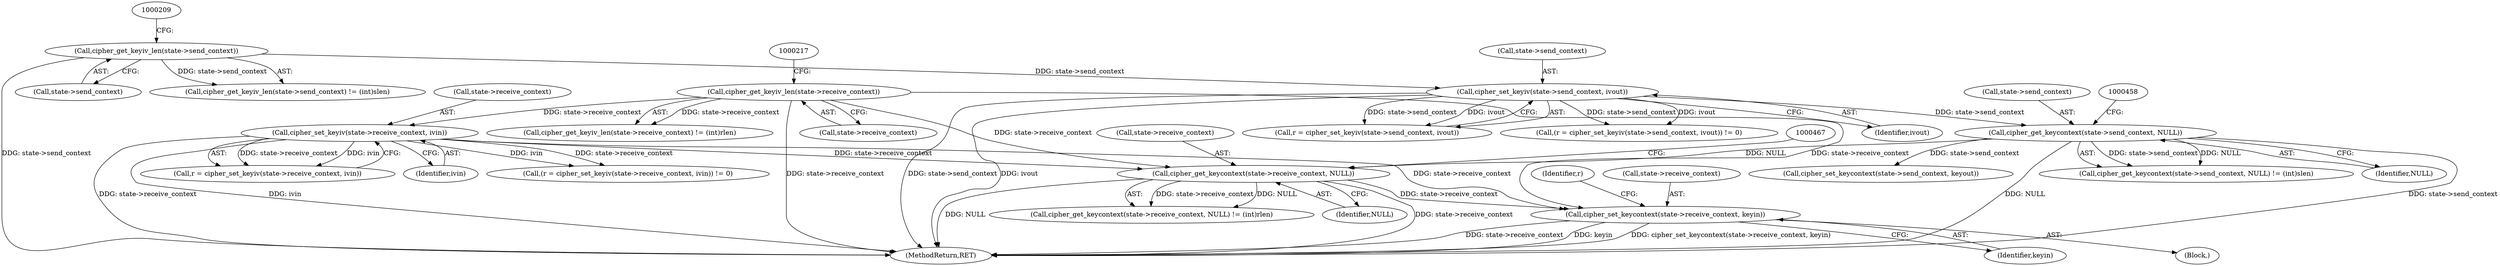 digraph "0_src_3095060f479b86288e31c79ecbc5131a66bcd2f9_8@pointer" {
"1000476" [label="(Call,cipher_set_keycontext(state->receive_context, keyin))"];
"1000235" [label="(Call,cipher_set_keyiv(state->receive_context, ivin))"];
"1000212" [label="(Call,cipher_get_keyiv_len(state->receive_context))"];
"1000461" [label="(Call,cipher_get_keycontext(state->receive_context, NULL))"];
"1000452" [label="(Call,cipher_get_keycontext(state->send_context, NULL))"];
"1000226" [label="(Call,cipher_set_keyiv(state->send_context, ivout))"];
"1000204" [label="(Call,cipher_get_keyiv_len(state->send_context))"];
"1000562" [label="(MethodReturn,RET)"];
"1000224" [label="(Call,r = cipher_set_keyiv(state->send_context, ivout))"];
"1000462" [label="(Call,state->receive_context)"];
"1000232" [label="(Call,(r = cipher_set_keyiv(state->receive_context, ivin)) != 0)"];
"1000212" [label="(Call,cipher_get_keyiv_len(state->receive_context))"];
"1000223" [label="(Call,(r = cipher_set_keyiv(state->send_context, ivout)) != 0)"];
"1000205" [label="(Call,state->send_context)"];
"1000213" [label="(Call,state->receive_context)"];
"1000204" [label="(Call,cipher_get_keyiv_len(state->send_context))"];
"1000485" [label="(Identifier,r)"];
"1000453" [label="(Call,state->send_context)"];
"1000471" [label="(Call,cipher_set_keycontext(state->send_context, keyout))"];
"1000480" [label="(Identifier,keyin)"];
"1000465" [label="(Identifier,NULL)"];
"1000203" [label="(Call,cipher_get_keyiv_len(state->send_context) != (int)slen)"];
"1000477" [label="(Call,state->receive_context)"];
"1000460" [label="(Call,cipher_get_keycontext(state->receive_context, NULL) != (int)rlen)"];
"1000211" [label="(Call,cipher_get_keyiv_len(state->receive_context) != (int)rlen)"];
"1000452" [label="(Call,cipher_get_keycontext(state->send_context, NULL))"];
"1000230" [label="(Identifier,ivout)"];
"1000461" [label="(Call,cipher_get_keycontext(state->receive_context, NULL))"];
"1000235" [label="(Call,cipher_set_keyiv(state->receive_context, ivin))"];
"1000476" [label="(Call,cipher_set_keycontext(state->receive_context, keyin))"];
"1000451" [label="(Call,cipher_get_keycontext(state->send_context, NULL) != (int)slen)"];
"1000233" [label="(Call,r = cipher_set_keyiv(state->receive_context, ivin))"];
"1000226" [label="(Call,cipher_set_keyiv(state->send_context, ivout))"];
"1000105" [label="(Block,)"];
"1000236" [label="(Call,state->receive_context)"];
"1000456" [label="(Identifier,NULL)"];
"1000239" [label="(Identifier,ivin)"];
"1000227" [label="(Call,state->send_context)"];
"1000476" -> "1000105"  [label="AST: "];
"1000476" -> "1000480"  [label="CFG: "];
"1000477" -> "1000476"  [label="AST: "];
"1000480" -> "1000476"  [label="AST: "];
"1000485" -> "1000476"  [label="CFG: "];
"1000476" -> "1000562"  [label="DDG: cipher_set_keycontext(state->receive_context, keyin)"];
"1000476" -> "1000562"  [label="DDG: state->receive_context"];
"1000476" -> "1000562"  [label="DDG: keyin"];
"1000235" -> "1000476"  [label="DDG: state->receive_context"];
"1000212" -> "1000476"  [label="DDG: state->receive_context"];
"1000461" -> "1000476"  [label="DDG: state->receive_context"];
"1000235" -> "1000233"  [label="AST: "];
"1000235" -> "1000239"  [label="CFG: "];
"1000236" -> "1000235"  [label="AST: "];
"1000239" -> "1000235"  [label="AST: "];
"1000233" -> "1000235"  [label="CFG: "];
"1000235" -> "1000562"  [label="DDG: state->receive_context"];
"1000235" -> "1000562"  [label="DDG: ivin"];
"1000235" -> "1000232"  [label="DDG: state->receive_context"];
"1000235" -> "1000232"  [label="DDG: ivin"];
"1000235" -> "1000233"  [label="DDG: state->receive_context"];
"1000235" -> "1000233"  [label="DDG: ivin"];
"1000212" -> "1000235"  [label="DDG: state->receive_context"];
"1000235" -> "1000461"  [label="DDG: state->receive_context"];
"1000212" -> "1000211"  [label="AST: "];
"1000212" -> "1000213"  [label="CFG: "];
"1000213" -> "1000212"  [label="AST: "];
"1000217" -> "1000212"  [label="CFG: "];
"1000212" -> "1000562"  [label="DDG: state->receive_context"];
"1000212" -> "1000211"  [label="DDG: state->receive_context"];
"1000212" -> "1000461"  [label="DDG: state->receive_context"];
"1000461" -> "1000460"  [label="AST: "];
"1000461" -> "1000465"  [label="CFG: "];
"1000462" -> "1000461"  [label="AST: "];
"1000465" -> "1000461"  [label="AST: "];
"1000467" -> "1000461"  [label="CFG: "];
"1000461" -> "1000562"  [label="DDG: NULL"];
"1000461" -> "1000562"  [label="DDG: state->receive_context"];
"1000461" -> "1000460"  [label="DDG: state->receive_context"];
"1000461" -> "1000460"  [label="DDG: NULL"];
"1000452" -> "1000461"  [label="DDG: NULL"];
"1000452" -> "1000451"  [label="AST: "];
"1000452" -> "1000456"  [label="CFG: "];
"1000453" -> "1000452"  [label="AST: "];
"1000456" -> "1000452"  [label="AST: "];
"1000458" -> "1000452"  [label="CFG: "];
"1000452" -> "1000562"  [label="DDG: state->send_context"];
"1000452" -> "1000562"  [label="DDG: NULL"];
"1000452" -> "1000451"  [label="DDG: state->send_context"];
"1000452" -> "1000451"  [label="DDG: NULL"];
"1000226" -> "1000452"  [label="DDG: state->send_context"];
"1000452" -> "1000471"  [label="DDG: state->send_context"];
"1000226" -> "1000224"  [label="AST: "];
"1000226" -> "1000230"  [label="CFG: "];
"1000227" -> "1000226"  [label="AST: "];
"1000230" -> "1000226"  [label="AST: "];
"1000224" -> "1000226"  [label="CFG: "];
"1000226" -> "1000562"  [label="DDG: state->send_context"];
"1000226" -> "1000562"  [label="DDG: ivout"];
"1000226" -> "1000223"  [label="DDG: state->send_context"];
"1000226" -> "1000223"  [label="DDG: ivout"];
"1000226" -> "1000224"  [label="DDG: state->send_context"];
"1000226" -> "1000224"  [label="DDG: ivout"];
"1000204" -> "1000226"  [label="DDG: state->send_context"];
"1000204" -> "1000203"  [label="AST: "];
"1000204" -> "1000205"  [label="CFG: "];
"1000205" -> "1000204"  [label="AST: "];
"1000209" -> "1000204"  [label="CFG: "];
"1000204" -> "1000562"  [label="DDG: state->send_context"];
"1000204" -> "1000203"  [label="DDG: state->send_context"];
}
